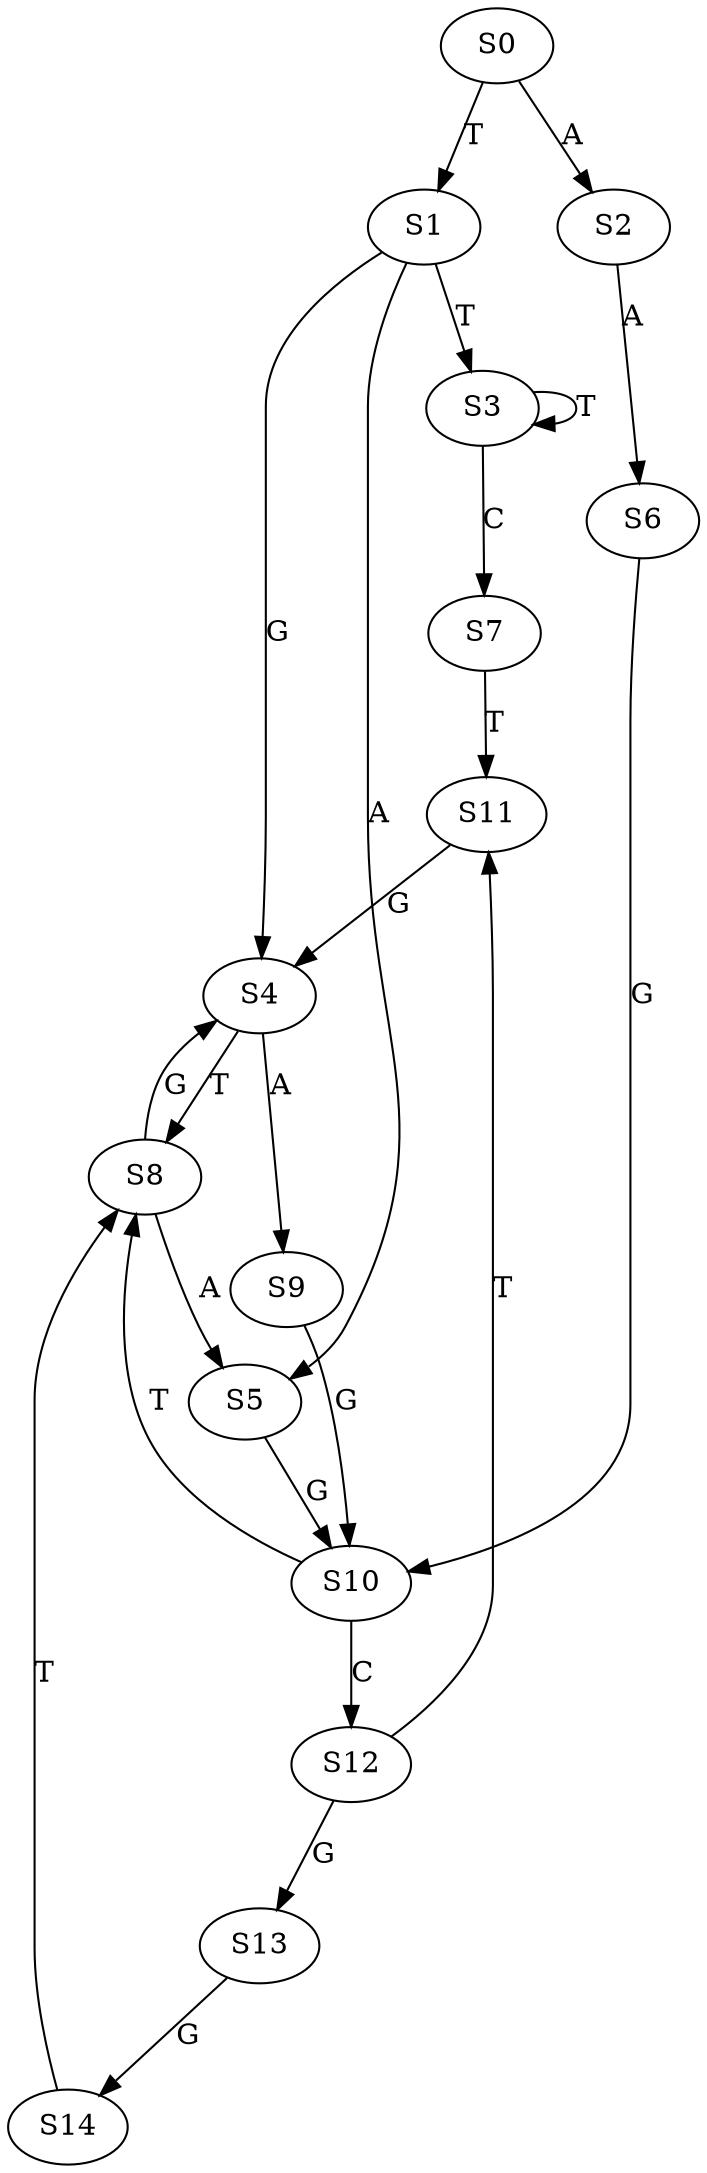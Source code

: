 strict digraph  {
	S0 -> S1 [ label = T ];
	S0 -> S2 [ label = A ];
	S1 -> S3 [ label = T ];
	S1 -> S4 [ label = G ];
	S1 -> S5 [ label = A ];
	S2 -> S6 [ label = A ];
	S3 -> S7 [ label = C ];
	S3 -> S3 [ label = T ];
	S4 -> S8 [ label = T ];
	S4 -> S9 [ label = A ];
	S5 -> S10 [ label = G ];
	S6 -> S10 [ label = G ];
	S7 -> S11 [ label = T ];
	S8 -> S5 [ label = A ];
	S8 -> S4 [ label = G ];
	S9 -> S10 [ label = G ];
	S10 -> S12 [ label = C ];
	S10 -> S8 [ label = T ];
	S11 -> S4 [ label = G ];
	S12 -> S13 [ label = G ];
	S12 -> S11 [ label = T ];
	S13 -> S14 [ label = G ];
	S14 -> S8 [ label = T ];
}
